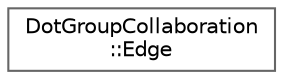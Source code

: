 digraph "Graphical Class Hierarchy"
{
 // INTERACTIVE_SVG=YES
 // LATEX_PDF_SIZE
  bgcolor="transparent";
  edge [fontname=Helvetica,fontsize=10,labelfontname=Helvetica,labelfontsize=10];
  node [fontname=Helvetica,fontsize=10,shape=box,height=0.2,width=0.4];
  rankdir="LR";
  Node0 [label="DotGroupCollaboration\l::Edge",height=0.2,width=0.4,color="grey40", fillcolor="white", style="filled",URL="$d8/d48/struct_dot_group_collaboration_1_1_edge.html",tooltip=" "];
}
